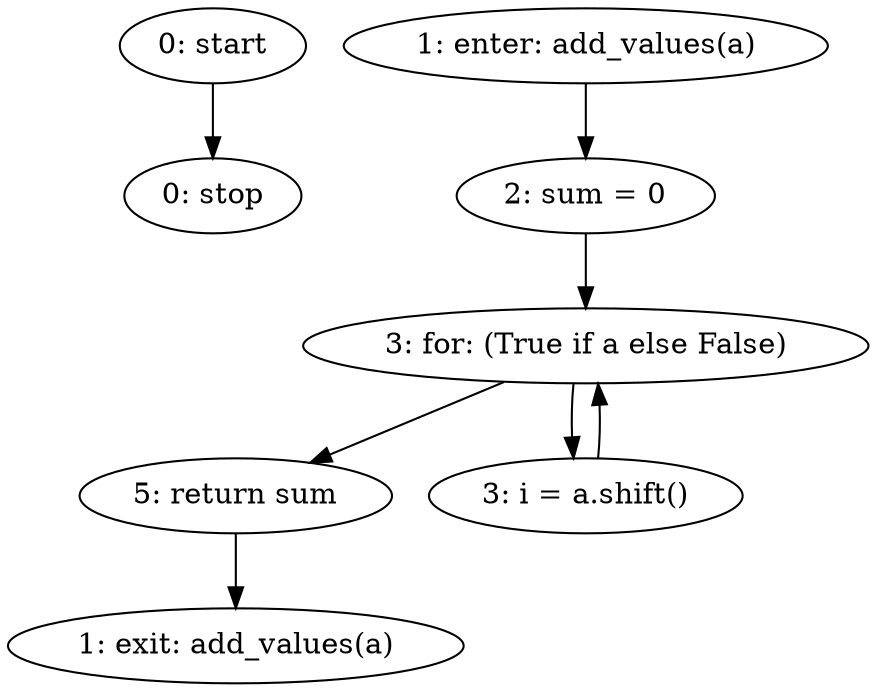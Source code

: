 strict digraph "" {
	node [label="\N"];
	0	[label="0: start"];
	7	[label="0: stop"];
	0 -> 7;
	1	[label="1: enter: add_values(a)"];
	3	[label="2: sum = 0"];
	1 -> 3;
	4	[label="3: for: (True if a else False)"];
	3 -> 4;
	2	[label="1: exit: add_values(a)"];
	6	[label="5: return sum"];
	6 -> 2;
	4 -> 6;
	5	[label="3: i = a.shift()"];
	4 -> 5;
	5 -> 4;
}
